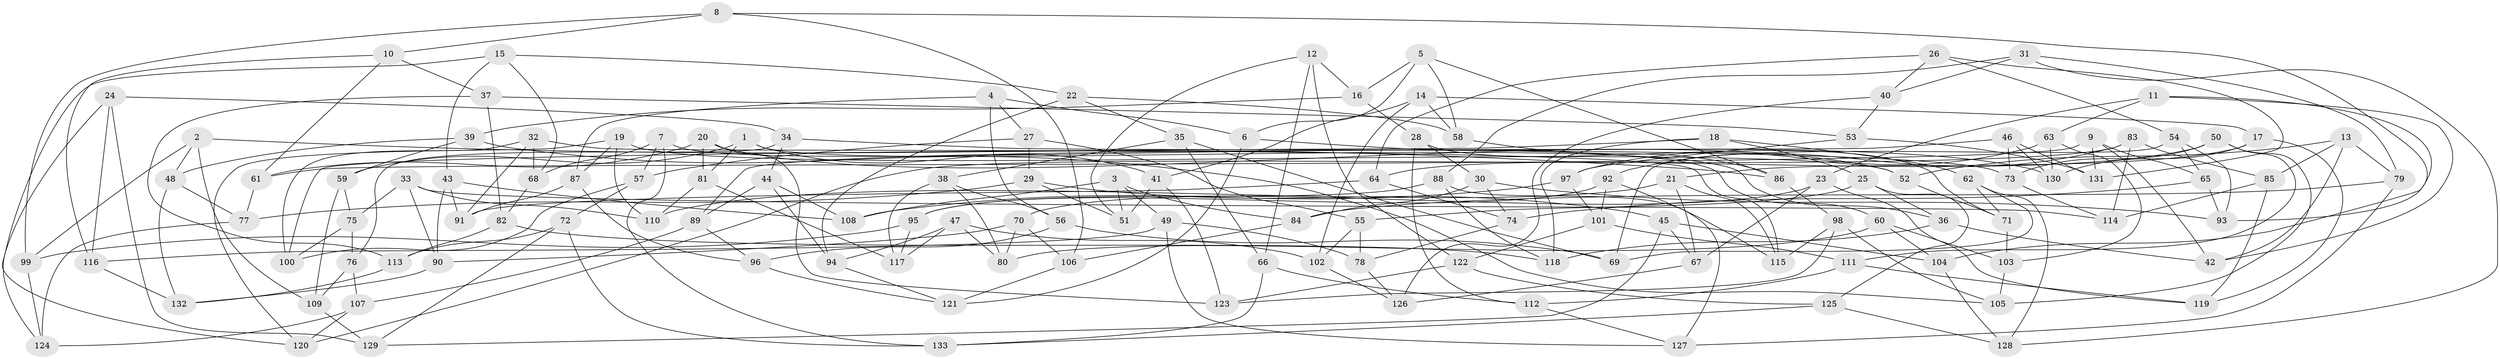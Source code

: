 // coarse degree distribution, {4: 0.208955223880597, 6: 0.4626865671641791, 3: 0.014925373134328358, 5: 0.22388059701492538, 7: 0.04477611940298507, 8: 0.029850746268656716, 9: 0.014925373134328358}
// Generated by graph-tools (version 1.1) at 2025/38/03/04/25 23:38:07]
// undirected, 133 vertices, 266 edges
graph export_dot {
  node [color=gray90,style=filled];
  1;
  2;
  3;
  4;
  5;
  6;
  7;
  8;
  9;
  10;
  11;
  12;
  13;
  14;
  15;
  16;
  17;
  18;
  19;
  20;
  21;
  22;
  23;
  24;
  25;
  26;
  27;
  28;
  29;
  30;
  31;
  32;
  33;
  34;
  35;
  36;
  37;
  38;
  39;
  40;
  41;
  42;
  43;
  44;
  45;
  46;
  47;
  48;
  49;
  50;
  51;
  52;
  53;
  54;
  55;
  56;
  57;
  58;
  59;
  60;
  61;
  62;
  63;
  64;
  65;
  66;
  67;
  68;
  69;
  70;
  71;
  72;
  73;
  74;
  75;
  76;
  77;
  78;
  79;
  80;
  81;
  82;
  83;
  84;
  85;
  86;
  87;
  88;
  89;
  90;
  91;
  92;
  93;
  94;
  95;
  96;
  97;
  98;
  99;
  100;
  101;
  102;
  103;
  104;
  105;
  106;
  107;
  108;
  109;
  110;
  111;
  112;
  113;
  114;
  115;
  116;
  117;
  118;
  119;
  120;
  121;
  122;
  123;
  124;
  125;
  126;
  127;
  128;
  129;
  130;
  131;
  132;
  133;
  1 -- 41;
  1 -- 81;
  1 -- 36;
  1 -- 59;
  2 -- 99;
  2 -- 86;
  2 -- 48;
  2 -- 109;
  3 -- 84;
  3 -- 49;
  3 -- 108;
  3 -- 51;
  4 -- 6;
  4 -- 56;
  4 -- 87;
  4 -- 27;
  5 -- 58;
  5 -- 86;
  5 -- 6;
  5 -- 16;
  6 -- 130;
  6 -- 121;
  7 -- 57;
  7 -- 68;
  7 -- 60;
  7 -- 133;
  8 -- 106;
  8 -- 10;
  8 -- 99;
  8 -- 93;
  9 -- 65;
  9 -- 42;
  9 -- 61;
  9 -- 131;
  10 -- 37;
  10 -- 61;
  10 -- 116;
  11 -- 104;
  11 -- 42;
  11 -- 63;
  11 -- 23;
  12 -- 16;
  12 -- 122;
  12 -- 51;
  12 -- 66;
  13 -- 85;
  13 -- 42;
  13 -- 79;
  13 -- 52;
  14 -- 17;
  14 -- 41;
  14 -- 58;
  14 -- 102;
  15 -- 22;
  15 -- 43;
  15 -- 120;
  15 -- 68;
  16 -- 39;
  16 -- 28;
  17 -- 21;
  17 -- 130;
  17 -- 119;
  18 -- 100;
  18 -- 118;
  18 -- 62;
  18 -- 25;
  19 -- 110;
  19 -- 52;
  19 -- 87;
  19 -- 120;
  20 -- 81;
  20 -- 52;
  20 -- 123;
  20 -- 61;
  21 -- 67;
  21 -- 110;
  21 -- 115;
  22 -- 94;
  22 -- 35;
  22 -- 58;
  23 -- 67;
  23 -- 70;
  23 -- 119;
  24 -- 116;
  24 -- 129;
  24 -- 124;
  24 -- 34;
  25 -- 36;
  25 -- 125;
  25 -- 55;
  26 -- 131;
  26 -- 40;
  26 -- 64;
  26 -- 54;
  27 -- 55;
  27 -- 29;
  27 -- 57;
  28 -- 30;
  28 -- 112;
  28 -- 71;
  29 -- 51;
  29 -- 45;
  29 -- 77;
  30 -- 93;
  30 -- 74;
  30 -- 84;
  31 -- 79;
  31 -- 40;
  31 -- 88;
  31 -- 128;
  32 -- 100;
  32 -- 91;
  32 -- 115;
  32 -- 68;
  33 -- 114;
  33 -- 110;
  33 -- 90;
  33 -- 75;
  34 -- 73;
  34 -- 76;
  34 -- 44;
  35 -- 66;
  35 -- 38;
  35 -- 69;
  36 -- 118;
  36 -- 42;
  37 -- 53;
  37 -- 113;
  37 -- 82;
  38 -- 80;
  38 -- 56;
  38 -- 117;
  39 -- 59;
  39 -- 48;
  39 -- 105;
  40 -- 53;
  40 -- 126;
  41 -- 51;
  41 -- 123;
  43 -- 108;
  43 -- 90;
  43 -- 91;
  44 -- 108;
  44 -- 94;
  44 -- 89;
  45 -- 129;
  45 -- 104;
  45 -- 67;
  46 -- 131;
  46 -- 130;
  46 -- 73;
  46 -- 89;
  47 -- 80;
  47 -- 117;
  47 -- 102;
  47 -- 94;
  48 -- 77;
  48 -- 132;
  49 -- 78;
  49 -- 127;
  49 -- 116;
  50 -- 111;
  50 -- 73;
  50 -- 105;
  50 -- 64;
  52 -- 71;
  53 -- 131;
  53 -- 97;
  54 -- 69;
  54 -- 65;
  54 -- 93;
  55 -- 78;
  55 -- 102;
  56 -- 69;
  56 -- 96;
  57 -- 100;
  57 -- 72;
  58 -- 86;
  59 -- 109;
  59 -- 75;
  60 -- 80;
  60 -- 103;
  60 -- 104;
  61 -- 77;
  62 -- 69;
  62 -- 71;
  62 -- 128;
  63 -- 103;
  63 -- 97;
  63 -- 130;
  64 -- 74;
  64 -- 91;
  65 -- 74;
  65 -- 93;
  66 -- 133;
  66 -- 112;
  67 -- 126;
  68 -- 82;
  70 -- 90;
  70 -- 80;
  70 -- 106;
  71 -- 103;
  72 -- 133;
  72 -- 129;
  72 -- 113;
  73 -- 114;
  74 -- 78;
  75 -- 100;
  75 -- 76;
  76 -- 109;
  76 -- 107;
  77 -- 124;
  78 -- 126;
  79 -- 84;
  79 -- 127;
  81 -- 110;
  81 -- 117;
  82 -- 118;
  82 -- 113;
  83 -- 85;
  83 -- 114;
  83 -- 120;
  83 -- 92;
  84 -- 106;
  85 -- 114;
  85 -- 119;
  86 -- 98;
  87 -- 91;
  87 -- 96;
  88 -- 118;
  88 -- 127;
  88 -- 95;
  89 -- 107;
  89 -- 96;
  90 -- 132;
  92 -- 101;
  92 -- 115;
  92 -- 95;
  94 -- 121;
  95 -- 99;
  95 -- 117;
  96 -- 121;
  97 -- 108;
  97 -- 101;
  98 -- 115;
  98 -- 105;
  98 -- 123;
  99 -- 124;
  101 -- 122;
  101 -- 111;
  102 -- 126;
  103 -- 105;
  104 -- 128;
  106 -- 121;
  107 -- 124;
  107 -- 120;
  109 -- 129;
  111 -- 112;
  111 -- 119;
  112 -- 127;
  113 -- 132;
  116 -- 132;
  122 -- 125;
  122 -- 123;
  125 -- 128;
  125 -- 133;
}
